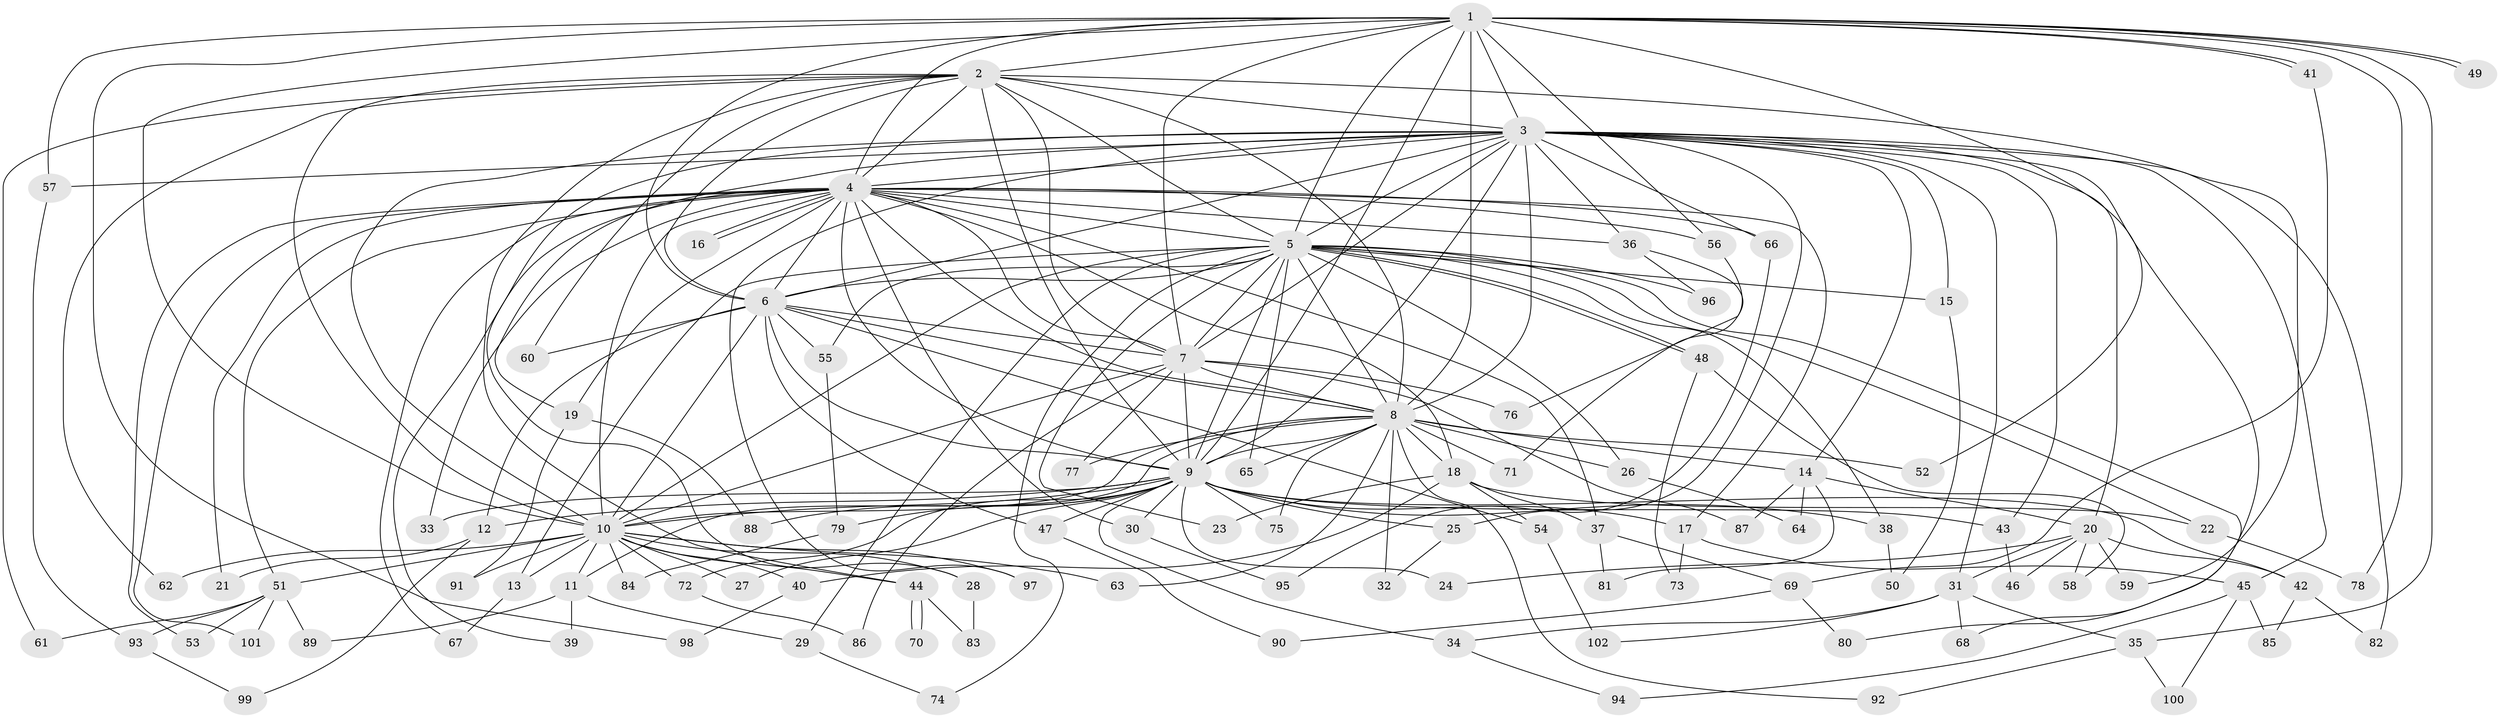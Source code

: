 // coarse degree distribution, {11: 0.03225806451612903, 8: 0.03225806451612903, 20: 0.03225806451612903, 13: 0.03225806451612903, 6: 0.06451612903225806, 9: 0.03225806451612903, 4: 0.1935483870967742, 1: 0.0967741935483871, 3: 0.16129032258064516, 2: 0.22580645161290322, 7: 0.03225806451612903, 5: 0.06451612903225806}
// Generated by graph-tools (version 1.1) at 2025/49/03/04/25 22:49:18]
// undirected, 102 vertices, 229 edges
graph export_dot {
  node [color=gray90,style=filled];
  1;
  2;
  3;
  4;
  5;
  6;
  7;
  8;
  9;
  10;
  11;
  12;
  13;
  14;
  15;
  16;
  17;
  18;
  19;
  20;
  21;
  22;
  23;
  24;
  25;
  26;
  27;
  28;
  29;
  30;
  31;
  32;
  33;
  34;
  35;
  36;
  37;
  38;
  39;
  40;
  41;
  42;
  43;
  44;
  45;
  46;
  47;
  48;
  49;
  50;
  51;
  52;
  53;
  54;
  55;
  56;
  57;
  58;
  59;
  60;
  61;
  62;
  63;
  64;
  65;
  66;
  67;
  68;
  69;
  70;
  71;
  72;
  73;
  74;
  75;
  76;
  77;
  78;
  79;
  80;
  81;
  82;
  83;
  84;
  85;
  86;
  87;
  88;
  89;
  90;
  91;
  92;
  93;
  94;
  95;
  96;
  97;
  98;
  99;
  100;
  101;
  102;
  1 -- 2;
  1 -- 3;
  1 -- 4;
  1 -- 5;
  1 -- 6;
  1 -- 7;
  1 -- 8;
  1 -- 9;
  1 -- 10;
  1 -- 35;
  1 -- 41;
  1 -- 41;
  1 -- 49;
  1 -- 49;
  1 -- 52;
  1 -- 56;
  1 -- 57;
  1 -- 78;
  1 -- 98;
  2 -- 3;
  2 -- 4;
  2 -- 5;
  2 -- 6;
  2 -- 7;
  2 -- 8;
  2 -- 9;
  2 -- 10;
  2 -- 44;
  2 -- 59;
  2 -- 60;
  2 -- 61;
  2 -- 62;
  3 -- 4;
  3 -- 5;
  3 -- 6;
  3 -- 7;
  3 -- 8;
  3 -- 9;
  3 -- 10;
  3 -- 14;
  3 -- 15;
  3 -- 19;
  3 -- 20;
  3 -- 25;
  3 -- 28;
  3 -- 31;
  3 -- 36;
  3 -- 43;
  3 -- 45;
  3 -- 57;
  3 -- 66;
  3 -- 80;
  3 -- 82;
  3 -- 97;
  4 -- 5;
  4 -- 6;
  4 -- 7;
  4 -- 8;
  4 -- 9;
  4 -- 10;
  4 -- 16;
  4 -- 16;
  4 -- 17;
  4 -- 18;
  4 -- 19;
  4 -- 21;
  4 -- 30;
  4 -- 33;
  4 -- 36;
  4 -- 37;
  4 -- 39;
  4 -- 51;
  4 -- 53;
  4 -- 56;
  4 -- 66;
  4 -- 67;
  4 -- 101;
  5 -- 6;
  5 -- 7;
  5 -- 8;
  5 -- 9;
  5 -- 10;
  5 -- 13;
  5 -- 15;
  5 -- 22;
  5 -- 23;
  5 -- 26;
  5 -- 29;
  5 -- 38;
  5 -- 48;
  5 -- 48;
  5 -- 55;
  5 -- 65;
  5 -- 68;
  5 -- 74;
  5 -- 96;
  6 -- 7;
  6 -- 8;
  6 -- 9;
  6 -- 10;
  6 -- 12;
  6 -- 47;
  6 -- 54;
  6 -- 55;
  6 -- 60;
  7 -- 8;
  7 -- 9;
  7 -- 10;
  7 -- 76;
  7 -- 77;
  7 -- 86;
  7 -- 87;
  8 -- 9;
  8 -- 10;
  8 -- 11;
  8 -- 14;
  8 -- 18;
  8 -- 26;
  8 -- 32;
  8 -- 52;
  8 -- 63;
  8 -- 65;
  8 -- 71;
  8 -- 75;
  8 -- 77;
  8 -- 92;
  9 -- 10;
  9 -- 12;
  9 -- 17;
  9 -- 24;
  9 -- 25;
  9 -- 27;
  9 -- 30;
  9 -- 33;
  9 -- 34;
  9 -- 38;
  9 -- 42;
  9 -- 43;
  9 -- 47;
  9 -- 72;
  9 -- 75;
  9 -- 79;
  9 -- 88;
  10 -- 11;
  10 -- 13;
  10 -- 27;
  10 -- 28;
  10 -- 40;
  10 -- 44;
  10 -- 51;
  10 -- 62;
  10 -- 63;
  10 -- 72;
  10 -- 84;
  10 -- 91;
  10 -- 97;
  11 -- 29;
  11 -- 39;
  11 -- 89;
  12 -- 21;
  12 -- 99;
  13 -- 67;
  14 -- 20;
  14 -- 64;
  14 -- 81;
  14 -- 87;
  15 -- 50;
  17 -- 45;
  17 -- 73;
  18 -- 22;
  18 -- 23;
  18 -- 37;
  18 -- 40;
  18 -- 54;
  19 -- 88;
  19 -- 91;
  20 -- 24;
  20 -- 31;
  20 -- 42;
  20 -- 46;
  20 -- 58;
  20 -- 59;
  22 -- 78;
  25 -- 32;
  26 -- 64;
  28 -- 83;
  29 -- 74;
  30 -- 95;
  31 -- 34;
  31 -- 35;
  31 -- 68;
  31 -- 102;
  34 -- 94;
  35 -- 92;
  35 -- 100;
  36 -- 71;
  36 -- 96;
  37 -- 69;
  37 -- 81;
  38 -- 50;
  40 -- 98;
  41 -- 69;
  42 -- 82;
  42 -- 85;
  43 -- 46;
  44 -- 70;
  44 -- 70;
  44 -- 83;
  45 -- 85;
  45 -- 94;
  45 -- 100;
  47 -- 90;
  48 -- 58;
  48 -- 73;
  51 -- 53;
  51 -- 61;
  51 -- 89;
  51 -- 93;
  51 -- 101;
  54 -- 102;
  55 -- 79;
  56 -- 76;
  57 -- 93;
  66 -- 95;
  69 -- 80;
  69 -- 90;
  72 -- 86;
  79 -- 84;
  93 -- 99;
}
